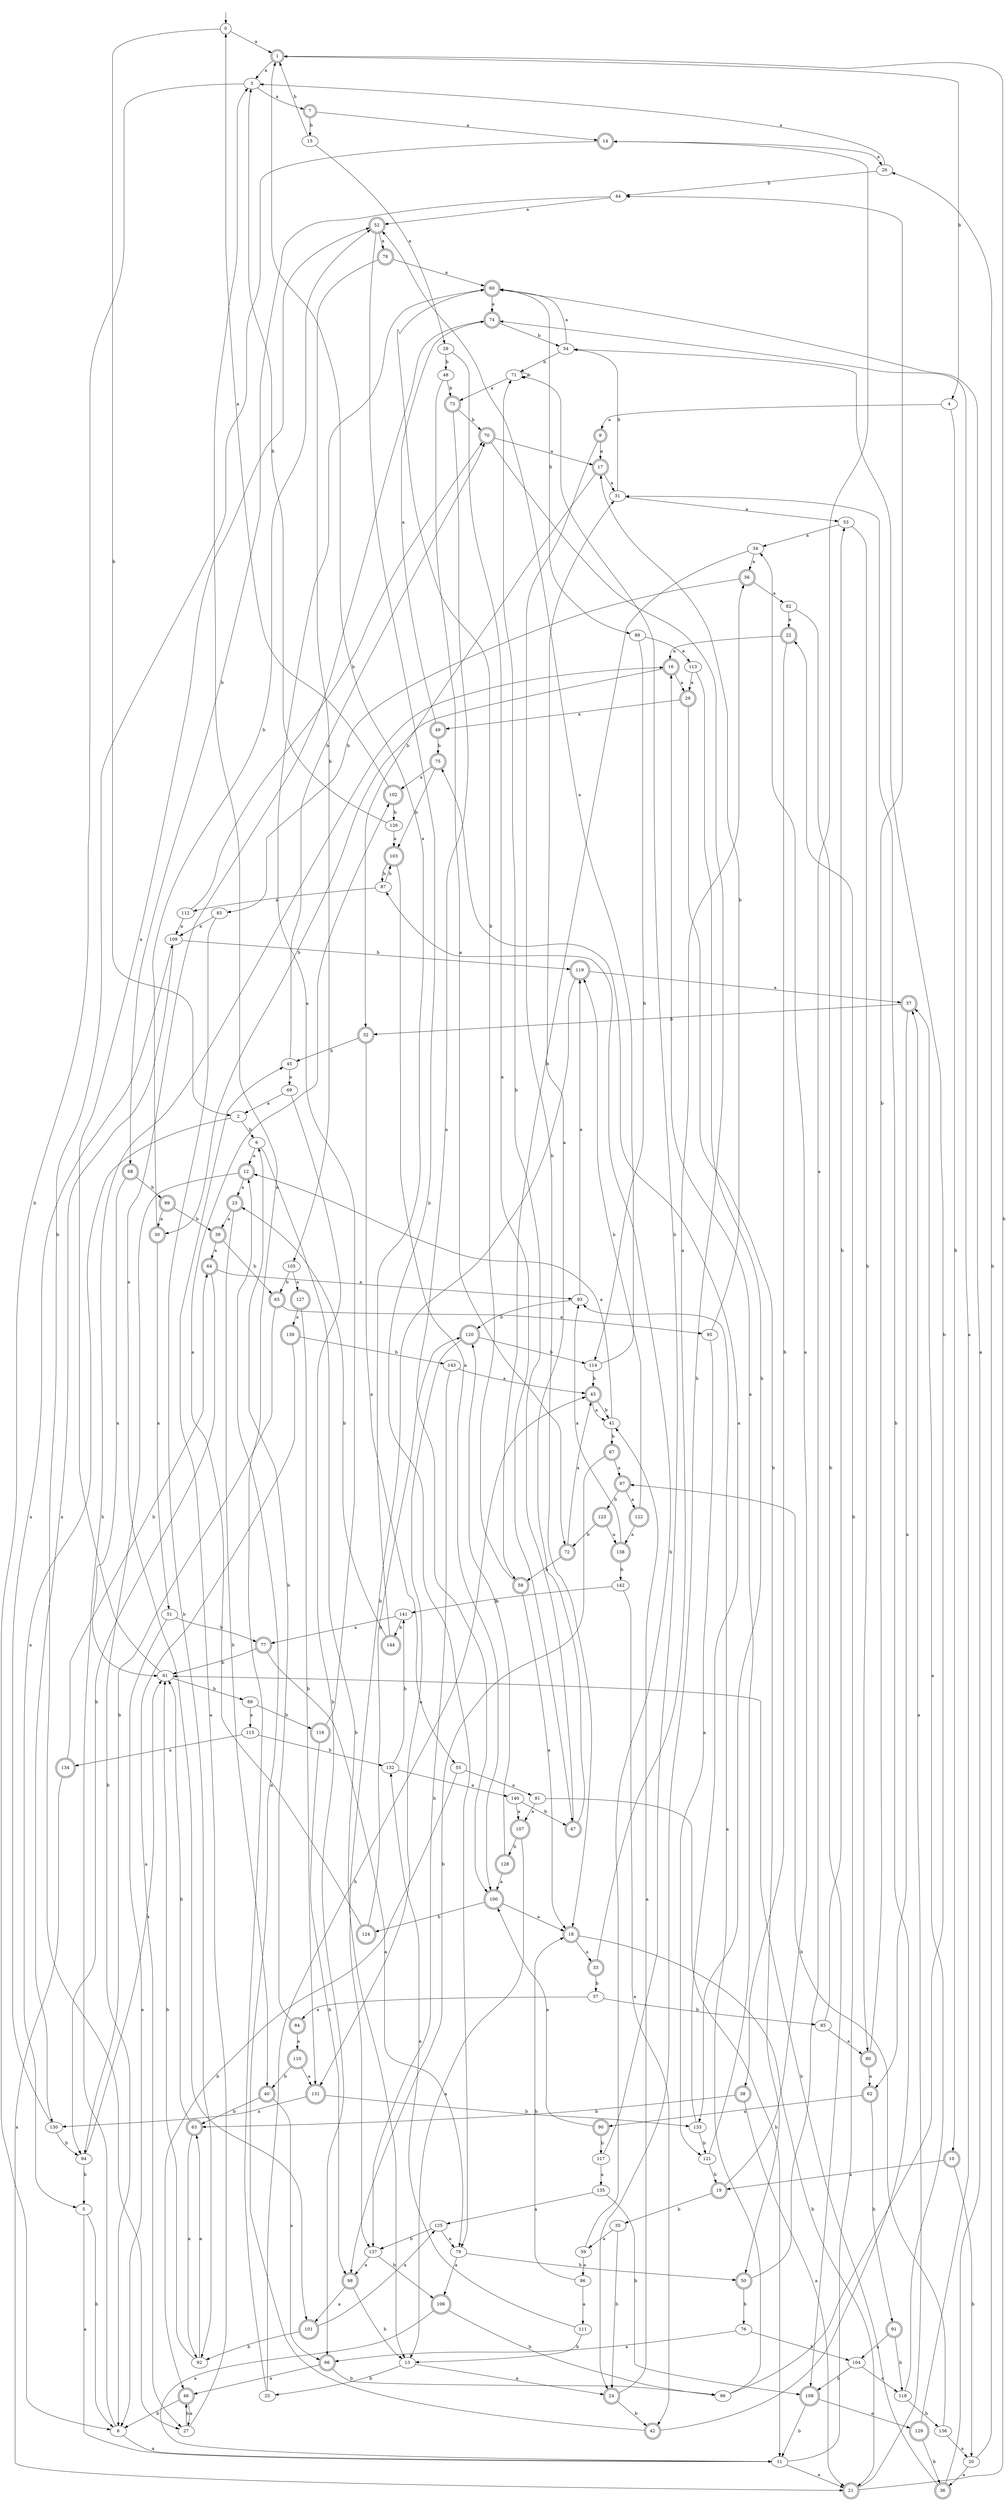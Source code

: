 digraph RandomDFA {
  __start0 [label="", shape=none];
  __start0 -> 0 [label=""];
  0 [shape=circle]
  0 -> 1 [label="a"]
  0 -> 2 [label="b"]
  1 [shape=doublecircle]
  1 -> 3 [label="a"]
  1 -> 4 [label="b"]
  2
  2 -> 5 [label="a"]
  2 -> 6 [label="b"]
  3
  3 -> 7 [label="a"]
  3 -> 8 [label="b"]
  4
  4 -> 9 [label="a"]
  4 -> 10 [label="b"]
  5
  5 -> 11 [label="a"]
  5 -> 8 [label="b"]
  6
  6 -> 12 [label="a"]
  6 -> 13 [label="b"]
  7 [shape=doublecircle]
  7 -> 14 [label="a"]
  7 -> 15 [label="b"]
  8
  8 -> 11 [label="a"]
  8 -> 16 [label="b"]
  9 [shape=doublecircle]
  9 -> 17 [label="a"]
  9 -> 18 [label="b"]
  10 [shape=doublecircle]
  10 -> 19 [label="a"]
  10 -> 20 [label="b"]
  11
  11 -> 21 [label="a"]
  11 -> 22 [label="b"]
  12 [shape=doublecircle]
  12 -> 23 [label="a"]
  12 -> 8 [label="b"]
  13
  13 -> 24 [label="a"]
  13 -> 25 [label="b"]
  14 [shape=doublecircle]
  14 -> 26 [label="a"]
  14 -> 27 [label="b"]
  15
  15 -> 28 [label="a"]
  15 -> 1 [label="b"]
  16 [shape=doublecircle]
  16 -> 29 [label="a"]
  16 -> 30 [label="b"]
  17 [shape=doublecircle]
  17 -> 31 [label="a"]
  17 -> 32 [label="b"]
  18 [shape=doublecircle]
  18 -> 33 [label="a"]
  18 -> 21 [label="b"]
  19 [shape=doublecircle]
  19 -> 34 [label="a"]
  19 -> 35 [label="b"]
  20
  20 -> 36 [label="a"]
  20 -> 26 [label="b"]
  21 [shape=doublecircle]
  21 -> 37 [label="a"]
  21 -> 1 [label="b"]
  22 [shape=doublecircle]
  22 -> 16 [label="a"]
  22 -> 38 [label="b"]
  23 [shape=doublecircle]
  23 -> 39 [label="a"]
  23 -> 40 [label="b"]
  24 [shape=doublecircle]
  24 -> 41 [label="a"]
  24 -> 42 [label="b"]
  25
  25 -> 3 [label="a"]
  25 -> 43 [label="b"]
  26
  26 -> 3 [label="a"]
  26 -> 44 [label="b"]
  27
  27 -> 45 [label="a"]
  27 -> 46 [label="b"]
  28
  28 -> 47 [label="a"]
  28 -> 48 [label="b"]
  29 [shape=doublecircle]
  29 -> 49 [label="a"]
  29 -> 50 [label="b"]
  30 [shape=doublecircle]
  30 -> 51 [label="a"]
  30 -> 52 [label="b"]
  31
  31 -> 53 [label="a"]
  31 -> 54 [label="b"]
  32 [shape=doublecircle]
  32 -> 55 [label="a"]
  32 -> 45 [label="b"]
  33 [shape=doublecircle]
  33 -> 56 [label="a"]
  33 -> 57 [label="b"]
  34
  34 -> 56 [label="a"]
  34 -> 58 [label="b"]
  35
  35 -> 59 [label="a"]
  35 -> 24 [label="b"]
  36 [shape=doublecircle]
  36 -> 60 [label="a"]
  36 -> 61 [label="b"]
  37 [shape=doublecircle]
  37 -> 62 [label="a"]
  37 -> 32 [label="b"]
  38 [shape=doublecircle]
  38 -> 21 [label="a"]
  38 -> 63 [label="b"]
  39 [shape=doublecircle]
  39 -> 64 [label="a"]
  39 -> 65 [label="b"]
  40 [shape=doublecircle]
  40 -> 66 [label="a"]
  40 -> 63 [label="b"]
  41
  41 -> 12 [label="a"]
  41 -> 67 [label="b"]
  42 [shape=doublecircle]
  42 -> 12 [label="a"]
  42 -> 31 [label="b"]
  43 [shape=doublecircle]
  43 -> 41 [label="a"]
  43 -> 41 [label="b"]
  44
  44 -> 52 [label="a"]
  44 -> 68 [label="b"]
  45
  45 -> 69 [label="a"]
  45 -> 70 [label="b"]
  46 [shape=doublecircle]
  46 -> 27 [label="a"]
  46 -> 8 [label="b"]
  47 [shape=doublecircle]
  47 -> 31 [label="a"]
  47 -> 71 [label="b"]
  48
  48 -> 72 [label="a"]
  48 -> 73 [label="b"]
  49 [shape=doublecircle]
  49 -> 74 [label="a"]
  49 -> 75 [label="b"]
  50 [shape=doublecircle]
  50 -> 14 [label="a"]
  50 -> 76 [label="b"]
  51
  51 -> 8 [label="a"]
  51 -> 77 [label="b"]
  52 [shape=doublecircle]
  52 -> 78 [label="a"]
  52 -> 79 [label="b"]
  53
  53 -> 34 [label="a"]
  53 -> 80 [label="b"]
  54
  54 -> 60 [label="a"]
  54 -> 71 [label="b"]
  55
  55 -> 81 [label="a"]
  55 -> 46 [label="b"]
  56 [shape=doublecircle]
  56 -> 82 [label="a"]
  56 -> 83 [label="b"]
  57
  57 -> 84 [label="a"]
  57 -> 85 [label="b"]
  58 [shape=doublecircle]
  58 -> 18 [label="a"]
  58 -> 60 [label="b"]
  59
  59 -> 86 [label="a"]
  59 -> 87 [label="b"]
  60 [shape=doublecircle]
  60 -> 74 [label="a"]
  60 -> 88 [label="b"]
  61
  61 -> 52 [label="a"]
  61 -> 89 [label="b"]
  62 [shape=doublecircle]
  62 -> 90 [label="a"]
  62 -> 91 [label="b"]
  63 [shape=doublecircle]
  63 -> 92 [label="a"]
  63 -> 61 [label="b"]
  64 [shape=doublecircle]
  64 -> 93 [label="a"]
  64 -> 94 [label="b"]
  65 [shape=doublecircle]
  65 -> 95 [label="a"]
  65 -> 94 [label="b"]
  66 [shape=doublecircle]
  66 -> 46 [label="a"]
  66 -> 96 [label="b"]
  67 [shape=doublecircle]
  67 -> 97 [label="a"]
  67 -> 98 [label="b"]
  68 [shape=doublecircle]
  68 -> 61 [label="a"]
  68 -> 99 [label="b"]
  69
  69 -> 2 [label="a"]
  69 -> 66 [label="b"]
  70 [shape=doublecircle]
  70 -> 17 [label="a"]
  70 -> 24 [label="b"]
  71
  71 -> 73 [label="a"]
  71 -> 71 [label="b"]
  72 [shape=doublecircle]
  72 -> 43 [label="a"]
  72 -> 58 [label="b"]
  73 [shape=doublecircle]
  73 -> 100 [label="a"]
  73 -> 70 [label="b"]
  74 [shape=doublecircle]
  74 -> 101 [label="a"]
  74 -> 54 [label="b"]
  75 [shape=doublecircle]
  75 -> 102 [label="a"]
  75 -> 103 [label="b"]
  76
  76 -> 66 [label="a"]
  76 -> 104 [label="b"]
  77 [shape=doublecircle]
  77 -> 79 [label="a"]
  77 -> 61 [label="b"]
  78 [shape=doublecircle]
  78 -> 60 [label="a"]
  78 -> 105 [label="b"]
  79
  79 -> 106 [label="a"]
  79 -> 50 [label="b"]
  80 [shape=doublecircle]
  80 -> 62 [label="a"]
  80 -> 44 [label="b"]
  81
  81 -> 107 [label="a"]
  81 -> 11 [label="b"]
  82
  82 -> 22 [label="a"]
  82 -> 108 [label="b"]
  83
  83 -> 109 [label="a"]
  83 -> 92 [label="b"]
  84 [shape=doublecircle]
  84 -> 110 [label="a"]
  84 -> 6 [label="b"]
  85
  85 -> 80 [label="a"]
  85 -> 53 [label="b"]
  86
  86 -> 111 [label="a"]
  86 -> 18 [label="b"]
  87
  87 -> 112 [label="a"]
  87 -> 103 [label="b"]
  88
  88 -> 113 [label="a"]
  88 -> 114 [label="b"]
  89
  89 -> 115 [label="a"]
  89 -> 116 [label="b"]
  90 [shape=doublecircle]
  90 -> 100 [label="a"]
  90 -> 117 [label="b"]
  91 [shape=doublecircle]
  91 -> 104 [label="a"]
  91 -> 118 [label="b"]
  92
  92 -> 63 [label="a"]
  92 -> 61 [label="b"]
  93
  93 -> 119 [label="a"]
  93 -> 120 [label="b"]
  94
  94 -> 61 [label="a"]
  94 -> 5 [label="b"]
  95
  95 -> 121 [label="a"]
  95 -> 17 [label="b"]
  96
  96 -> 93 [label="a"]
  96 -> 54 [label="b"]
  97 [shape=doublecircle]
  97 -> 122 [label="a"]
  97 -> 123 [label="b"]
  98 [shape=doublecircle]
  98 -> 101 [label="a"]
  98 -> 13 [label="b"]
  99 [shape=doublecircle]
  99 -> 30 [label="a"]
  99 -> 39 [label="b"]
  100 [shape=doublecircle]
  100 -> 18 [label="a"]
  100 -> 124 [label="b"]
  101 [shape=doublecircle]
  101 -> 125 [label="a"]
  101 -> 92 [label="b"]
  102 [shape=doublecircle]
  102 -> 0 [label="a"]
  102 -> 126 [label="b"]
  103 [shape=doublecircle]
  103 -> 100 [label="a"]
  103 -> 87 [label="b"]
  104
  104 -> 118 [label="a"]
  104 -> 108 [label="b"]
  105
  105 -> 127 [label="a"]
  105 -> 65 [label="b"]
  106 [shape=doublecircle]
  106 -> 11 [label="a"]
  106 -> 96 [label="b"]
  107 [shape=doublecircle]
  107 -> 13 [label="a"]
  107 -> 128 [label="b"]
  108 [shape=doublecircle]
  108 -> 129 [label="a"]
  108 -> 11 [label="b"]
  109
  109 -> 130 [label="a"]
  109 -> 119 [label="b"]
  110 [shape=doublecircle]
  110 -> 131 [label="a"]
  110 -> 40 [label="b"]
  111
  111 -> 132 [label="a"]
  111 -> 13 [label="b"]
  112
  112 -> 109 [label="a"]
  112 -> 70 [label="b"]
  113
  113 -> 29 [label="a"]
  113 -> 133 [label="b"]
  114
  114 -> 52 [label="a"]
  114 -> 43 [label="b"]
  115
  115 -> 134 [label="a"]
  115 -> 132 [label="b"]
  116 [shape=doublecircle]
  116 -> 60 [label="a"]
  116 -> 98 [label="b"]
  117
  117 -> 135 [label="a"]
  117 -> 71 [label="b"]
  118
  118 -> 37 [label="a"]
  118 -> 136 [label="b"]
  119 [shape=doublecircle]
  119 -> 37 [label="a"]
  119 -> 137 [label="b"]
  120 [shape=doublecircle]
  120 -> 131 [label="a"]
  120 -> 114 [label="b"]
  121
  121 -> 16 [label="a"]
  121 -> 19 [label="b"]
  122 [shape=doublecircle]
  122 -> 138 [label="a"]
  122 -> 119 [label="b"]
  123 [shape=doublecircle]
  123 -> 138 [label="a"]
  123 -> 72 [label="b"]
  124 [shape=doublecircle]
  124 -> 102 [label="a"]
  124 -> 120 [label="b"]
  125
  125 -> 79 [label="a"]
  125 -> 137 [label="b"]
  126
  126 -> 103 [label="a"]
  126 -> 3 [label="b"]
  127 [shape=doublecircle]
  127 -> 139 [label="a"]
  127 -> 131 [label="b"]
  128 [shape=doublecircle]
  128 -> 100 [label="a"]
  128 -> 120 [label="b"]
  129 [shape=doublecircle]
  129 -> 74 [label="a"]
  129 -> 36 [label="b"]
  130
  130 -> 109 [label="a"]
  130 -> 94 [label="b"]
  131 [shape=doublecircle]
  131 -> 130 [label="a"]
  131 -> 133 [label="b"]
  132
  132 -> 140 [label="a"]
  132 -> 141 [label="b"]
  133
  133 -> 75 [label="a"]
  133 -> 121 [label="b"]
  134 [shape=doublecircle]
  134 -> 21 [label="a"]
  134 -> 64 [label="b"]
  135
  135 -> 125 [label="a"]
  135 -> 108 [label="b"]
  136
  136 -> 20 [label="a"]
  136 -> 97 [label="b"]
  137
  137 -> 98 [label="a"]
  137 -> 106 [label="b"]
  138 [shape=doublecircle]
  138 -> 93 [label="a"]
  138 -> 142 [label="b"]
  139 [shape=doublecircle]
  139 -> 27 [label="a"]
  139 -> 143 [label="b"]
  140
  140 -> 107 [label="a"]
  140 -> 47 [label="b"]
  141
  141 -> 77 [label="a"]
  141 -> 144 [label="b"]
  142
  142 -> 42 [label="a"]
  142 -> 141 [label="b"]
  143
  143 -> 43 [label="a"]
  143 -> 137 [label="b"]
  144 [shape=doublecircle]
  144 -> 1 [label="a"]
  144 -> 23 [label="b"]
}
